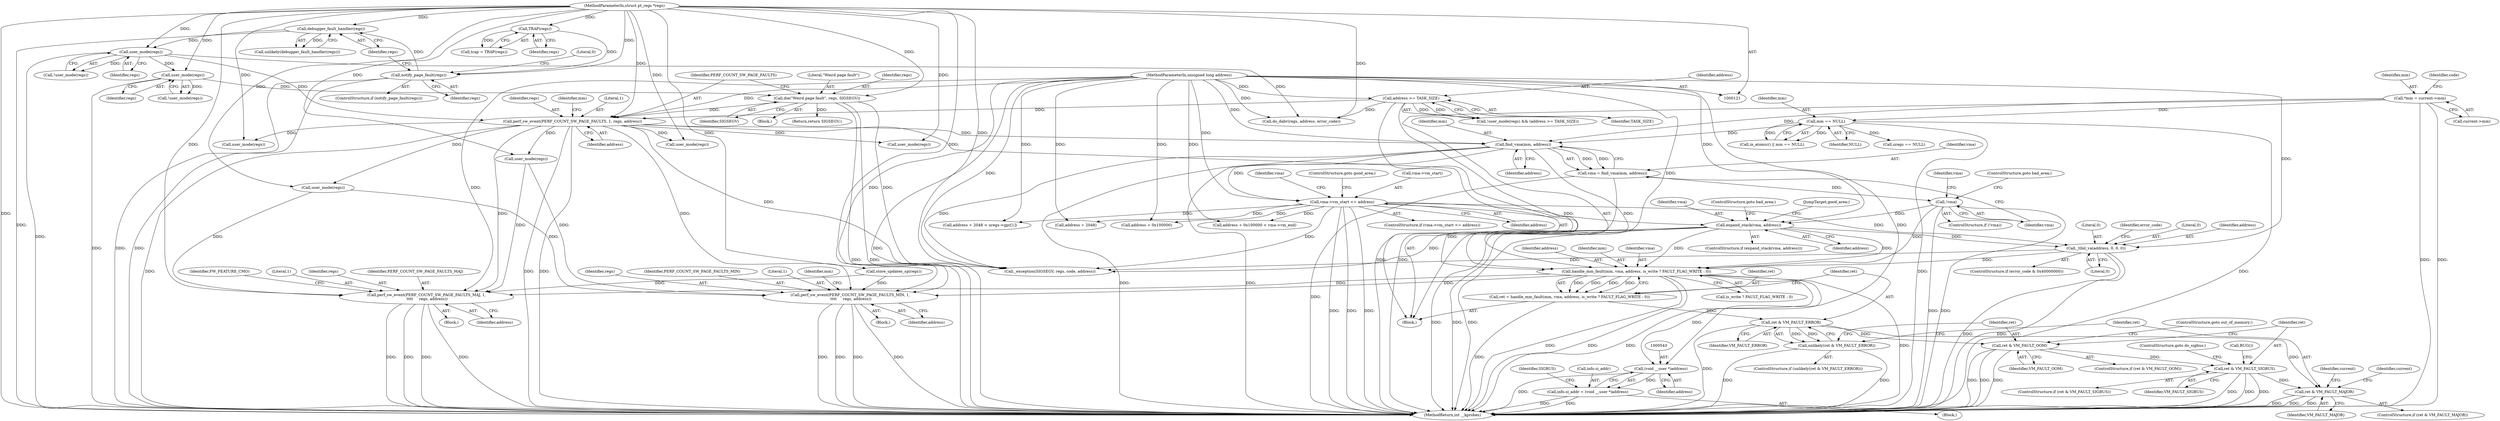 digraph "0_linux_a8b0ca17b80e92faab46ee7179ba9e99ccb61233_20@pointer" {
"1000399" [label="(Call,handle_mm_fault(mm, vma, address, is_write ? FAULT_FLAG_WRITE : 0))"];
"1000247" [label="(Call,find_vma(mm, address))"];
"1000128" [label="(Call,*mm = current->mm)"];
"1000202" [label="(Call,mm == NULL)"];
"1000216" [label="(Call,perf_sw_event(PERF_COUNT_SW_PAGE_FAULTS, 1, regs, address))"];
"1000181" [label="(Call,user_mode(regs))"];
"1000174" [label="(Call,debugger_fault_handler(regs))"];
"1000168" [label="(Call,notify_page_fault(regs))"];
"1000146" [label="(Call,TRAP(regs))"];
"1000122" [label="(MethodParameterIn,struct pt_regs *regs)"];
"1000212" [label="(Call,die(\"Weird page fault\", regs, SIGSEGV))"];
"1000208" [label="(Call,user_mode(regs))"];
"1000183" [label="(Call,address >= TASK_SIZE)"];
"1000123" [label="(MethodParameterIn,unsigned long address)"];
"1000311" [label="(Call,expand_stack(vma, address))"];
"1000251" [label="(Call,!vma)"];
"1000245" [label="(Call,vma = find_vma(mm, address))"];
"1000255" [label="(Call,vma->vm_start <= address)"];
"1000328" [label="(Call,_tlbil_va(address, 0, 0, 0))"];
"1000397" [label="(Call,ret = handle_mm_fault(mm, vma, address, is_write ? FAULT_FLAG_WRITE : 0))"];
"1000409" [label="(Call,ret & VM_FAULT_ERROR)"];
"1000408" [label="(Call,unlikely(ret & VM_FAULT_ERROR))"];
"1000414" [label="(Call,ret & VM_FAULT_OOM)"];
"1000420" [label="(Call,ret & VM_FAULT_SIGBUS)"];
"1000426" [label="(Call,ret & VM_FAULT_MAJOR)"];
"1000434" [label="(Call,perf_sw_event(PERF_COUNT_SW_PAGE_FAULTS_MAJ, 1,\n \t\t\t\t     regs, address))"];
"1000458" [label="(Call,perf_sw_event(PERF_COUNT_SW_PAGE_FAULTS_MIN, 1,\n \t\t\t\t     regs, address))"];
"1000542" [label="(Call,(void __user *)address)"];
"1000538" [label="(Call,info.si_addr = (void __user *)address)"];
"1000232" [label="(Call,user_mode(regs))"];
"1000310" [label="(ControlStructure,if (expand_stack(vma, address)))"];
"1000416" [label="(Identifier,VM_FAULT_OOM)"];
"1000427" [label="(Identifier,ret)"];
"1000217" [label="(Identifier,PERF_COUNT_SW_PAGE_FAULTS)"];
"1000181" [label="(Call,user_mode(regs))"];
"1000324" [label="(ControlStructure,if (error_code & 0x40000000))"];
"1000434" [label="(Call,perf_sw_event(PERF_COUNT_SW_PAGE_FAULTS_MAJ, 1,\n \t\t\t\t     regs, address))"];
"1000420" [label="(Call,ret & VM_FAULT_SIGBUS)"];
"1000328" [label="(Call,_tlbil_va(address, 0, 0, 0))"];
"1000520" [label="(Call,user_mode(regs))"];
"1000398" [label="(Identifier,ret)"];
"1000209" [label="(Identifier,regs)"];
"1000182" [label="(Identifier,regs)"];
"1000461" [label="(Identifier,regs)"];
"1000312" [label="(Identifier,vma)"];
"1000453" [label="(Block,)"];
"1000397" [label="(Call,ret = handle_mm_fault(mm, vma, address, is_write ? FAULT_FLAG_WRITE : 0))"];
"1000259" [label="(Identifier,address)"];
"1000496" [label="(Return,return SIGSEGV;)"];
"1000311" [label="(Call,expand_stack(vma, address))"];
"1000441" [label="(Identifier,FW_FEATURE_CMO)"];
"1000506" [label="(Call,user_mode(regs))"];
"1000293" [label="(Call,address + 2048 < uregs->gpr[1])"];
"1000313" [label="(Identifier,address)"];
"1000421" [label="(Identifier,ret)"];
"1000253" [label="(ControlStructure,goto bad_area;)"];
"1000546" [label="(Identifier,SIGBUS)"];
"1000248" [label="(Identifier,mm)"];
"1000219" [label="(Identifier,regs)"];
"1000436" [label="(Literal,1)"];
"1000125" [label="(Block,)"];
"1000402" [label="(Identifier,address)"];
"1000183" [label="(Call,address >= TASK_SIZE)"];
"1000204" [label="(Identifier,NULL)"];
"1000184" [label="(Identifier,address)"];
"1000144" [label="(Call,trap = TRAP(regs))"];
"1000428" [label="(Identifier,VM_FAULT_MAJOR)"];
"1000400" [label="(Identifier,mm)"];
"1000146" [label="(Call,TRAP(regs))"];
"1000425" [label="(ControlStructure,if (ret & VM_FAULT_MAJOR))"];
"1000226" [label="(Identifier,mm)"];
"1000422" [label="(Identifier,VM_FAULT_SIGBUS)"];
"1000437" [label="(Identifier,regs)"];
"1000459" [label="(Identifier,PERF_COUNT_SW_PAGE_FAULTS_MIN)"];
"1000245" [label="(Call,vma = find_vma(mm, address))"];
"1000410" [label="(Identifier,ret)"];
"1000203" [label="(Identifier,mm)"];
"1000432" [label="(Identifier,current)"];
"1000255" [label="(Call,vma->vm_start <= address)"];
"1000413" [label="(ControlStructure,if (ret & VM_FAULT_OOM))"];
"1000332" [label="(Literal,0)"];
"1000294" [label="(Call,address + 2048)"];
"1000481" [label="(Call,_exception(SIGSEGV, regs, code, address))"];
"1000539" [label="(Call,info.si_addr)"];
"1000265" [label="(Identifier,vma)"];
"1000251" [label="(Call,!vma)"];
"1000129" [label="(Identifier,mm)"];
"1000174" [label="(Call,debugger_fault_handler(regs))"];
"1000167" [label="(ControlStructure,if (notify_page_fault(regs)))"];
"1000522" [label="(Block,)"];
"1000130" [label="(Call,current->mm)"];
"1000304" [label="(Call,user_mode(regs))"];
"1000423" [label="(ControlStructure,goto do_sigbus;)"];
"1000168" [label="(Call,notify_page_fault(regs))"];
"1000215" [label="(Identifier,SIGSEGV)"];
"1000330" [label="(Literal,0)"];
"1000538" [label="(Call,info.si_addr = (void __user *)address)"];
"1000180" [label="(Call,!user_mode(regs))"];
"1000208" [label="(Call,user_mode(regs))"];
"1000185" [label="(Identifier,TASK_SIZE)"];
"1000252" [label="(Identifier,vma)"];
"1000426" [label="(Call,ret & VM_FAULT_MAJOR)"];
"1000218" [label="(Literal,1)"];
"1000314" [label="(ControlStructure,goto bad_area;)"];
"1000287" [label="(Call,uregs == NULL)"];
"1000399" [label="(Call,handle_mm_fault(mm, vma, address, is_write ? FAULT_FLAG_WRITE : 0))"];
"1000460" [label="(Literal,1)"];
"1000193" [label="(Call,do_dabr(regs, address, error_code))"];
"1000335" [label="(Identifier,error_code)"];
"1000424" [label="(Call,BUG())"];
"1000136" [label="(Identifier,code)"];
"1000213" [label="(Literal,\"Weird page fault\")"];
"1000123" [label="(MethodParameterIn,unsigned long address)"];
"1000200" [label="(Call,in_atomic() || mm == NULL)"];
"1000315" [label="(JumpTarget,good_area:)"];
"1000401" [label="(Identifier,vma)"];
"1000407" [label="(ControlStructure,if (unlikely(ret & VM_FAULT_ERROR)))"];
"1000212" [label="(Call,die(\"Weird page fault\", regs, SIGSEGV))"];
"1000456" [label="(Identifier,current)"];
"1000220" [label="(Identifier,address)"];
"1000147" [label="(Identifier,regs)"];
"1000462" [label="(Identifier,address)"];
"1000403" [label="(Call,is_write ? FAULT_FLAG_WRITE : 0)"];
"1000205" [label="(Block,)"];
"1000408" [label="(Call,unlikely(ret & VM_FAULT_ERROR))"];
"1000247" [label="(Call,find_vma(mm, address))"];
"1000417" [label="(ControlStructure,goto out_of_memory;)"];
"1000179" [label="(Call,!user_mode(regs) && (address >= TASK_SIZE))"];
"1000271" [label="(Call,address + 0x100000)"];
"1000169" [label="(Identifier,regs)"];
"1000466" [label="(Identifier,mm)"];
"1000207" [label="(Call,!user_mode(regs))"];
"1000216" [label="(Call,perf_sw_event(PERF_COUNT_SW_PAGE_FAULTS, 1, regs, address))"];
"1000128" [label="(Call,*mm = current->mm)"];
"1000458" [label="(Call,perf_sw_event(PERF_COUNT_SW_PAGE_FAULTS_MIN, 1,\n \t\t\t\t     regs, address))"];
"1000331" [label="(Literal,0)"];
"1000175" [label="(Identifier,regs)"];
"1000429" [label="(Block,)"];
"1000438" [label="(Identifier,address)"];
"1000250" [label="(ControlStructure,if (!vma))"];
"1000260" [label="(ControlStructure,goto good_area;)"];
"1000411" [label="(Identifier,VM_FAULT_ERROR)"];
"1000435" [label="(Identifier,PERF_COUNT_SW_PAGE_FAULTS_MAJ)"];
"1000329" [label="(Identifier,address)"];
"1000544" [label="(Identifier,address)"];
"1000256" [label="(Call,vma->vm_start)"];
"1000171" [label="(Literal,0)"];
"1000270" [label="(Call,address + 0x100000 < vma->vm_end)"];
"1000202" [label="(Call,mm == NULL)"];
"1000173" [label="(Call,unlikely(debugger_fault_handler(regs)))"];
"1000246" [label="(Identifier,vma)"];
"1000122" [label="(MethodParameterIn,struct pt_regs *regs)"];
"1000554" [label="(MethodReturn,int __kprobes)"];
"1000257" [label="(Identifier,vma)"];
"1000542" [label="(Call,(void __user *)address)"];
"1000307" [label="(Call,store_updates_sp(regs))"];
"1000409" [label="(Call,ret & VM_FAULT_ERROR)"];
"1000478" [label="(Call,user_mode(regs))"];
"1000214" [label="(Identifier,regs)"];
"1000249" [label="(Identifier,address)"];
"1000415" [label="(Identifier,ret)"];
"1000419" [label="(ControlStructure,if (ret & VM_FAULT_SIGBUS))"];
"1000254" [label="(ControlStructure,if (vma->vm_start <= address))"];
"1000414" [label="(Call,ret & VM_FAULT_OOM)"];
"1000399" -> "1000397"  [label="AST: "];
"1000399" -> "1000403"  [label="CFG: "];
"1000400" -> "1000399"  [label="AST: "];
"1000401" -> "1000399"  [label="AST: "];
"1000402" -> "1000399"  [label="AST: "];
"1000403" -> "1000399"  [label="AST: "];
"1000397" -> "1000399"  [label="CFG: "];
"1000399" -> "1000554"  [label="DDG: "];
"1000399" -> "1000554"  [label="DDG: "];
"1000399" -> "1000554"  [label="DDG: "];
"1000399" -> "1000554"  [label="DDG: "];
"1000399" -> "1000397"  [label="DDG: "];
"1000399" -> "1000397"  [label="DDG: "];
"1000399" -> "1000397"  [label="DDG: "];
"1000399" -> "1000397"  [label="DDG: "];
"1000247" -> "1000399"  [label="DDG: "];
"1000311" -> "1000399"  [label="DDG: "];
"1000311" -> "1000399"  [label="DDG: "];
"1000251" -> "1000399"  [label="DDG: "];
"1000255" -> "1000399"  [label="DDG: "];
"1000328" -> "1000399"  [label="DDG: "];
"1000123" -> "1000399"  [label="DDG: "];
"1000399" -> "1000434"  [label="DDG: "];
"1000399" -> "1000458"  [label="DDG: "];
"1000399" -> "1000542"  [label="DDG: "];
"1000247" -> "1000245"  [label="AST: "];
"1000247" -> "1000249"  [label="CFG: "];
"1000248" -> "1000247"  [label="AST: "];
"1000249" -> "1000247"  [label="AST: "];
"1000245" -> "1000247"  [label="CFG: "];
"1000247" -> "1000554"  [label="DDG: "];
"1000247" -> "1000554"  [label="DDG: "];
"1000247" -> "1000245"  [label="DDG: "];
"1000247" -> "1000245"  [label="DDG: "];
"1000128" -> "1000247"  [label="DDG: "];
"1000202" -> "1000247"  [label="DDG: "];
"1000216" -> "1000247"  [label="DDG: "];
"1000123" -> "1000247"  [label="DDG: "];
"1000247" -> "1000255"  [label="DDG: "];
"1000247" -> "1000481"  [label="DDG: "];
"1000128" -> "1000125"  [label="AST: "];
"1000128" -> "1000130"  [label="CFG: "];
"1000129" -> "1000128"  [label="AST: "];
"1000130" -> "1000128"  [label="AST: "];
"1000136" -> "1000128"  [label="CFG: "];
"1000128" -> "1000554"  [label="DDG: "];
"1000128" -> "1000554"  [label="DDG: "];
"1000128" -> "1000202"  [label="DDG: "];
"1000202" -> "1000200"  [label="AST: "];
"1000202" -> "1000204"  [label="CFG: "];
"1000203" -> "1000202"  [label="AST: "];
"1000204" -> "1000202"  [label="AST: "];
"1000200" -> "1000202"  [label="CFG: "];
"1000202" -> "1000554"  [label="DDG: "];
"1000202" -> "1000554"  [label="DDG: "];
"1000202" -> "1000200"  [label="DDG: "];
"1000202" -> "1000200"  [label="DDG: "];
"1000202" -> "1000287"  [label="DDG: "];
"1000216" -> "1000125"  [label="AST: "];
"1000216" -> "1000220"  [label="CFG: "];
"1000217" -> "1000216"  [label="AST: "];
"1000218" -> "1000216"  [label="AST: "];
"1000219" -> "1000216"  [label="AST: "];
"1000220" -> "1000216"  [label="AST: "];
"1000226" -> "1000216"  [label="CFG: "];
"1000216" -> "1000554"  [label="DDG: "];
"1000216" -> "1000554"  [label="DDG: "];
"1000216" -> "1000554"  [label="DDG: "];
"1000181" -> "1000216"  [label="DDG: "];
"1000212" -> "1000216"  [label="DDG: "];
"1000122" -> "1000216"  [label="DDG: "];
"1000183" -> "1000216"  [label="DDG: "];
"1000123" -> "1000216"  [label="DDG: "];
"1000216" -> "1000232"  [label="DDG: "];
"1000216" -> "1000304"  [label="DDG: "];
"1000216" -> "1000434"  [label="DDG: "];
"1000216" -> "1000458"  [label="DDG: "];
"1000216" -> "1000478"  [label="DDG: "];
"1000216" -> "1000481"  [label="DDG: "];
"1000216" -> "1000506"  [label="DDG: "];
"1000216" -> "1000520"  [label="DDG: "];
"1000181" -> "1000180"  [label="AST: "];
"1000181" -> "1000182"  [label="CFG: "];
"1000182" -> "1000181"  [label="AST: "];
"1000180" -> "1000181"  [label="CFG: "];
"1000181" -> "1000554"  [label="DDG: "];
"1000181" -> "1000180"  [label="DDG: "];
"1000174" -> "1000181"  [label="DDG: "];
"1000122" -> "1000181"  [label="DDG: "];
"1000181" -> "1000193"  [label="DDG: "];
"1000181" -> "1000208"  [label="DDG: "];
"1000174" -> "1000173"  [label="AST: "];
"1000174" -> "1000175"  [label="CFG: "];
"1000175" -> "1000174"  [label="AST: "];
"1000173" -> "1000174"  [label="CFG: "];
"1000174" -> "1000554"  [label="DDG: "];
"1000174" -> "1000173"  [label="DDG: "];
"1000168" -> "1000174"  [label="DDG: "];
"1000122" -> "1000174"  [label="DDG: "];
"1000168" -> "1000167"  [label="AST: "];
"1000168" -> "1000169"  [label="CFG: "];
"1000169" -> "1000168"  [label="AST: "];
"1000171" -> "1000168"  [label="CFG: "];
"1000175" -> "1000168"  [label="CFG: "];
"1000168" -> "1000554"  [label="DDG: "];
"1000168" -> "1000554"  [label="DDG: "];
"1000146" -> "1000168"  [label="DDG: "];
"1000122" -> "1000168"  [label="DDG: "];
"1000146" -> "1000144"  [label="AST: "];
"1000146" -> "1000147"  [label="CFG: "];
"1000147" -> "1000146"  [label="AST: "];
"1000144" -> "1000146"  [label="CFG: "];
"1000146" -> "1000144"  [label="DDG: "];
"1000122" -> "1000146"  [label="DDG: "];
"1000122" -> "1000121"  [label="AST: "];
"1000122" -> "1000554"  [label="DDG: "];
"1000122" -> "1000193"  [label="DDG: "];
"1000122" -> "1000208"  [label="DDG: "];
"1000122" -> "1000212"  [label="DDG: "];
"1000122" -> "1000232"  [label="DDG: "];
"1000122" -> "1000304"  [label="DDG: "];
"1000122" -> "1000307"  [label="DDG: "];
"1000122" -> "1000434"  [label="DDG: "];
"1000122" -> "1000458"  [label="DDG: "];
"1000122" -> "1000478"  [label="DDG: "];
"1000122" -> "1000481"  [label="DDG: "];
"1000122" -> "1000506"  [label="DDG: "];
"1000122" -> "1000520"  [label="DDG: "];
"1000212" -> "1000205"  [label="AST: "];
"1000212" -> "1000215"  [label="CFG: "];
"1000213" -> "1000212"  [label="AST: "];
"1000214" -> "1000212"  [label="AST: "];
"1000215" -> "1000212"  [label="AST: "];
"1000217" -> "1000212"  [label="CFG: "];
"1000212" -> "1000554"  [label="DDG: "];
"1000212" -> "1000554"  [label="DDG: "];
"1000208" -> "1000212"  [label="DDG: "];
"1000212" -> "1000481"  [label="DDG: "];
"1000212" -> "1000496"  [label="DDG: "];
"1000208" -> "1000207"  [label="AST: "];
"1000208" -> "1000209"  [label="CFG: "];
"1000209" -> "1000208"  [label="AST: "];
"1000207" -> "1000208"  [label="CFG: "];
"1000208" -> "1000554"  [label="DDG: "];
"1000208" -> "1000207"  [label="DDG: "];
"1000183" -> "1000179"  [label="AST: "];
"1000183" -> "1000185"  [label="CFG: "];
"1000184" -> "1000183"  [label="AST: "];
"1000185" -> "1000183"  [label="AST: "];
"1000179" -> "1000183"  [label="CFG: "];
"1000183" -> "1000554"  [label="DDG: "];
"1000183" -> "1000554"  [label="DDG: "];
"1000183" -> "1000179"  [label="DDG: "];
"1000183" -> "1000179"  [label="DDG: "];
"1000123" -> "1000183"  [label="DDG: "];
"1000183" -> "1000193"  [label="DDG: "];
"1000123" -> "1000121"  [label="AST: "];
"1000123" -> "1000554"  [label="DDG: "];
"1000123" -> "1000193"  [label="DDG: "];
"1000123" -> "1000255"  [label="DDG: "];
"1000123" -> "1000270"  [label="DDG: "];
"1000123" -> "1000271"  [label="DDG: "];
"1000123" -> "1000293"  [label="DDG: "];
"1000123" -> "1000294"  [label="DDG: "];
"1000123" -> "1000311"  [label="DDG: "];
"1000123" -> "1000328"  [label="DDG: "];
"1000123" -> "1000434"  [label="DDG: "];
"1000123" -> "1000458"  [label="DDG: "];
"1000123" -> "1000481"  [label="DDG: "];
"1000123" -> "1000542"  [label="DDG: "];
"1000311" -> "1000310"  [label="AST: "];
"1000311" -> "1000313"  [label="CFG: "];
"1000312" -> "1000311"  [label="AST: "];
"1000313" -> "1000311"  [label="AST: "];
"1000314" -> "1000311"  [label="CFG: "];
"1000315" -> "1000311"  [label="CFG: "];
"1000311" -> "1000554"  [label="DDG: "];
"1000311" -> "1000554"  [label="DDG: "];
"1000311" -> "1000554"  [label="DDG: "];
"1000251" -> "1000311"  [label="DDG: "];
"1000255" -> "1000311"  [label="DDG: "];
"1000311" -> "1000328"  [label="DDG: "];
"1000311" -> "1000481"  [label="DDG: "];
"1000251" -> "1000250"  [label="AST: "];
"1000251" -> "1000252"  [label="CFG: "];
"1000252" -> "1000251"  [label="AST: "];
"1000253" -> "1000251"  [label="CFG: "];
"1000257" -> "1000251"  [label="CFG: "];
"1000251" -> "1000554"  [label="DDG: "];
"1000251" -> "1000554"  [label="DDG: "];
"1000245" -> "1000251"  [label="DDG: "];
"1000245" -> "1000125"  [label="AST: "];
"1000246" -> "1000245"  [label="AST: "];
"1000252" -> "1000245"  [label="CFG: "];
"1000245" -> "1000554"  [label="DDG: "];
"1000255" -> "1000254"  [label="AST: "];
"1000255" -> "1000259"  [label="CFG: "];
"1000256" -> "1000255"  [label="AST: "];
"1000259" -> "1000255"  [label="AST: "];
"1000260" -> "1000255"  [label="CFG: "];
"1000265" -> "1000255"  [label="CFG: "];
"1000255" -> "1000554"  [label="DDG: "];
"1000255" -> "1000554"  [label="DDG: "];
"1000255" -> "1000554"  [label="DDG: "];
"1000255" -> "1000270"  [label="DDG: "];
"1000255" -> "1000271"  [label="DDG: "];
"1000255" -> "1000293"  [label="DDG: "];
"1000255" -> "1000294"  [label="DDG: "];
"1000255" -> "1000328"  [label="DDG: "];
"1000255" -> "1000481"  [label="DDG: "];
"1000328" -> "1000324"  [label="AST: "];
"1000328" -> "1000332"  [label="CFG: "];
"1000329" -> "1000328"  [label="AST: "];
"1000330" -> "1000328"  [label="AST: "];
"1000331" -> "1000328"  [label="AST: "];
"1000332" -> "1000328"  [label="AST: "];
"1000335" -> "1000328"  [label="CFG: "];
"1000328" -> "1000554"  [label="DDG: "];
"1000328" -> "1000554"  [label="DDG: "];
"1000328" -> "1000481"  [label="DDG: "];
"1000397" -> "1000125"  [label="AST: "];
"1000398" -> "1000397"  [label="AST: "];
"1000410" -> "1000397"  [label="CFG: "];
"1000397" -> "1000554"  [label="DDG: "];
"1000397" -> "1000409"  [label="DDG: "];
"1000409" -> "1000408"  [label="AST: "];
"1000409" -> "1000411"  [label="CFG: "];
"1000410" -> "1000409"  [label="AST: "];
"1000411" -> "1000409"  [label="AST: "];
"1000408" -> "1000409"  [label="CFG: "];
"1000409" -> "1000554"  [label="DDG: "];
"1000409" -> "1000408"  [label="DDG: "];
"1000409" -> "1000408"  [label="DDG: "];
"1000409" -> "1000414"  [label="DDG: "];
"1000409" -> "1000426"  [label="DDG: "];
"1000408" -> "1000407"  [label="AST: "];
"1000415" -> "1000408"  [label="CFG: "];
"1000427" -> "1000408"  [label="CFG: "];
"1000408" -> "1000554"  [label="DDG: "];
"1000408" -> "1000554"  [label="DDG: "];
"1000414" -> "1000413"  [label="AST: "];
"1000414" -> "1000416"  [label="CFG: "];
"1000415" -> "1000414"  [label="AST: "];
"1000416" -> "1000414"  [label="AST: "];
"1000417" -> "1000414"  [label="CFG: "];
"1000421" -> "1000414"  [label="CFG: "];
"1000414" -> "1000554"  [label="DDG: "];
"1000414" -> "1000554"  [label="DDG: "];
"1000414" -> "1000554"  [label="DDG: "];
"1000414" -> "1000420"  [label="DDG: "];
"1000420" -> "1000419"  [label="AST: "];
"1000420" -> "1000422"  [label="CFG: "];
"1000421" -> "1000420"  [label="AST: "];
"1000422" -> "1000420"  [label="AST: "];
"1000423" -> "1000420"  [label="CFG: "];
"1000424" -> "1000420"  [label="CFG: "];
"1000420" -> "1000554"  [label="DDG: "];
"1000420" -> "1000554"  [label="DDG: "];
"1000420" -> "1000554"  [label="DDG: "];
"1000420" -> "1000426"  [label="DDG: "];
"1000426" -> "1000425"  [label="AST: "];
"1000426" -> "1000428"  [label="CFG: "];
"1000427" -> "1000426"  [label="AST: "];
"1000428" -> "1000426"  [label="AST: "];
"1000432" -> "1000426"  [label="CFG: "];
"1000456" -> "1000426"  [label="CFG: "];
"1000426" -> "1000554"  [label="DDG: "];
"1000426" -> "1000554"  [label="DDG: "];
"1000426" -> "1000554"  [label="DDG: "];
"1000434" -> "1000429"  [label="AST: "];
"1000434" -> "1000438"  [label="CFG: "];
"1000435" -> "1000434"  [label="AST: "];
"1000436" -> "1000434"  [label="AST: "];
"1000437" -> "1000434"  [label="AST: "];
"1000438" -> "1000434"  [label="AST: "];
"1000441" -> "1000434"  [label="CFG: "];
"1000434" -> "1000554"  [label="DDG: "];
"1000434" -> "1000554"  [label="DDG: "];
"1000434" -> "1000554"  [label="DDG: "];
"1000434" -> "1000554"  [label="DDG: "];
"1000232" -> "1000434"  [label="DDG: "];
"1000304" -> "1000434"  [label="DDG: "];
"1000307" -> "1000434"  [label="DDG: "];
"1000458" -> "1000453"  [label="AST: "];
"1000458" -> "1000462"  [label="CFG: "];
"1000459" -> "1000458"  [label="AST: "];
"1000460" -> "1000458"  [label="AST: "];
"1000461" -> "1000458"  [label="AST: "];
"1000462" -> "1000458"  [label="AST: "];
"1000466" -> "1000458"  [label="CFG: "];
"1000458" -> "1000554"  [label="DDG: "];
"1000458" -> "1000554"  [label="DDG: "];
"1000458" -> "1000554"  [label="DDG: "];
"1000458" -> "1000554"  [label="DDG: "];
"1000232" -> "1000458"  [label="DDG: "];
"1000304" -> "1000458"  [label="DDG: "];
"1000307" -> "1000458"  [label="DDG: "];
"1000542" -> "1000538"  [label="AST: "];
"1000542" -> "1000544"  [label="CFG: "];
"1000543" -> "1000542"  [label="AST: "];
"1000544" -> "1000542"  [label="AST: "];
"1000538" -> "1000542"  [label="CFG: "];
"1000542" -> "1000554"  [label="DDG: "];
"1000542" -> "1000538"  [label="DDG: "];
"1000538" -> "1000522"  [label="AST: "];
"1000539" -> "1000538"  [label="AST: "];
"1000546" -> "1000538"  [label="CFG: "];
"1000538" -> "1000554"  [label="DDG: "];
"1000538" -> "1000554"  [label="DDG: "];
}
